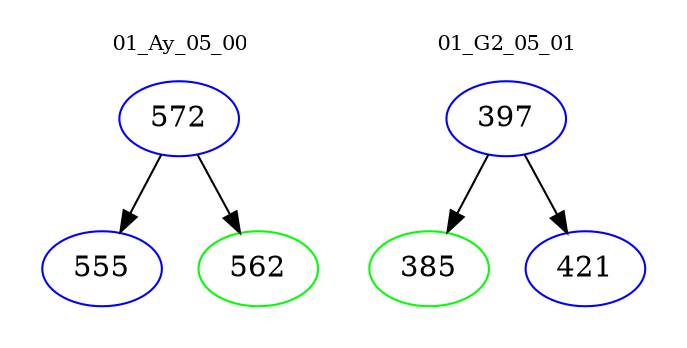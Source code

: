 digraph{
subgraph cluster_0 {
color = white
label = "01_Ay_05_00";
fontsize=10;
T0_572 [label="572", color="blue"]
T0_572 -> T0_555 [color="black"]
T0_555 [label="555", color="blue"]
T0_572 -> T0_562 [color="black"]
T0_562 [label="562", color="green"]
}
subgraph cluster_1 {
color = white
label = "01_G2_05_01";
fontsize=10;
T1_397 [label="397", color="blue"]
T1_397 -> T1_385 [color="black"]
T1_385 [label="385", color="green"]
T1_397 -> T1_421 [color="black"]
T1_421 [label="421", color="blue"]
}
}
